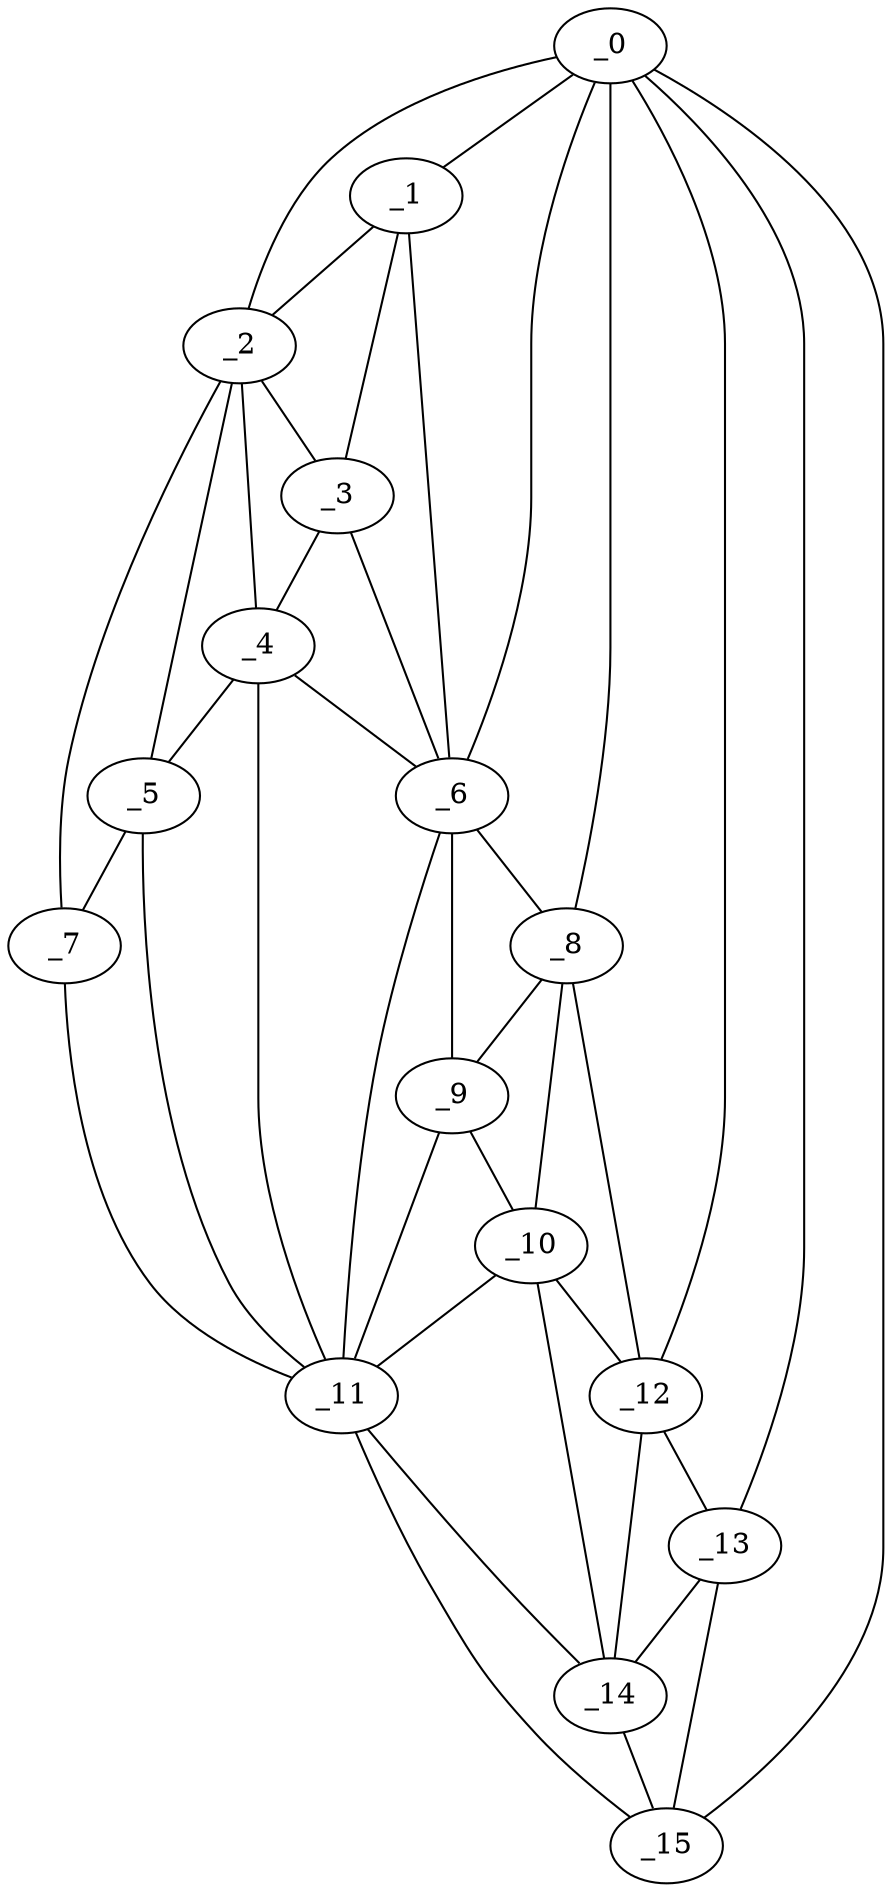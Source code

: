 graph "obj71__260.gxl" {
	_0	 [x=19,
		y=16];
	_1	 [x=30,
		y=86];
	_0 -- _1	 [valence=1];
	_2	 [x=31,
		y=113];
	_0 -- _2	 [valence=1];
	_6	 [x=62,
		y=91];
	_0 -- _6	 [valence=2];
	_8	 [x=97,
		y=59];
	_0 -- _8	 [valence=2];
	_12	 [x=108,
		y=36];
	_0 -- _12	 [valence=1];
	_13	 [x=109,
		y=24];
	_0 -- _13	 [valence=2];
	_15	 [x=111,
		y=16];
	_0 -- _15	 [valence=1];
	_1 -- _2	 [valence=2];
	_3	 [x=33,
		y=101];
	_1 -- _3	 [valence=2];
	_1 -- _6	 [valence=1];
	_2 -- _3	 [valence=1];
	_4	 [x=61,
		y=105];
	_2 -- _4	 [valence=2];
	_5	 [x=61,
		y=114];
	_2 -- _5	 [valence=2];
	_7	 [x=62,
		y=120];
	_2 -- _7	 [valence=1];
	_3 -- _4	 [valence=1];
	_3 -- _6	 [valence=2];
	_4 -- _5	 [valence=2];
	_4 -- _6	 [valence=2];
	_11	 [x=107,
		y=88];
	_4 -- _11	 [valence=2];
	_5 -- _7	 [valence=2];
	_5 -- _11	 [valence=2];
	_6 -- _8	 [valence=1];
	_9	 [x=102,
		y=77];
	_6 -- _9	 [valence=2];
	_6 -- _11	 [valence=1];
	_7 -- _11	 [valence=1];
	_8 -- _9	 [valence=1];
	_10	 [x=107,
		y=52];
	_8 -- _10	 [valence=2];
	_8 -- _12	 [valence=1];
	_9 -- _10	 [valence=2];
	_9 -- _11	 [valence=1];
	_10 -- _11	 [valence=2];
	_10 -- _12	 [valence=1];
	_14	 [x=110,
		y=30];
	_10 -- _14	 [valence=2];
	_11 -- _14	 [valence=1];
	_11 -- _15	 [valence=1];
	_12 -- _13	 [valence=2];
	_12 -- _14	 [valence=2];
	_13 -- _14	 [valence=1];
	_13 -- _15	 [valence=1];
	_14 -- _15	 [valence=1];
}
